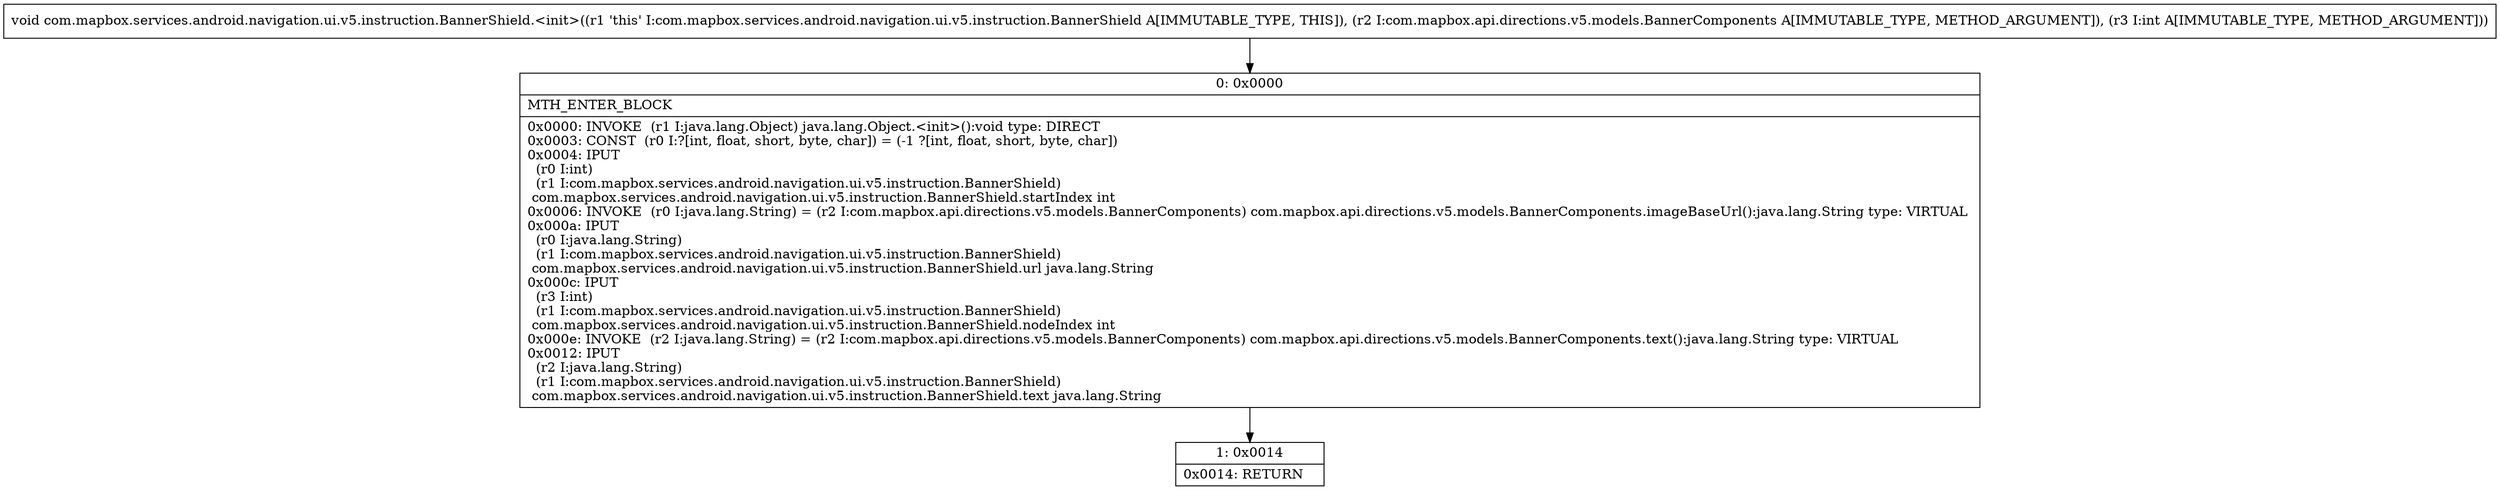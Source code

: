 digraph "CFG forcom.mapbox.services.android.navigation.ui.v5.instruction.BannerShield.\<init\>(Lcom\/mapbox\/api\/directions\/v5\/models\/BannerComponents;I)V" {
Node_0 [shape=record,label="{0\:\ 0x0000|MTH_ENTER_BLOCK\l|0x0000: INVOKE  (r1 I:java.lang.Object) java.lang.Object.\<init\>():void type: DIRECT \l0x0003: CONST  (r0 I:?[int, float, short, byte, char]) = (\-1 ?[int, float, short, byte, char]) \l0x0004: IPUT  \l  (r0 I:int)\l  (r1 I:com.mapbox.services.android.navigation.ui.v5.instruction.BannerShield)\l com.mapbox.services.android.navigation.ui.v5.instruction.BannerShield.startIndex int \l0x0006: INVOKE  (r0 I:java.lang.String) = (r2 I:com.mapbox.api.directions.v5.models.BannerComponents) com.mapbox.api.directions.v5.models.BannerComponents.imageBaseUrl():java.lang.String type: VIRTUAL \l0x000a: IPUT  \l  (r0 I:java.lang.String)\l  (r1 I:com.mapbox.services.android.navigation.ui.v5.instruction.BannerShield)\l com.mapbox.services.android.navigation.ui.v5.instruction.BannerShield.url java.lang.String \l0x000c: IPUT  \l  (r3 I:int)\l  (r1 I:com.mapbox.services.android.navigation.ui.v5.instruction.BannerShield)\l com.mapbox.services.android.navigation.ui.v5.instruction.BannerShield.nodeIndex int \l0x000e: INVOKE  (r2 I:java.lang.String) = (r2 I:com.mapbox.api.directions.v5.models.BannerComponents) com.mapbox.api.directions.v5.models.BannerComponents.text():java.lang.String type: VIRTUAL \l0x0012: IPUT  \l  (r2 I:java.lang.String)\l  (r1 I:com.mapbox.services.android.navigation.ui.v5.instruction.BannerShield)\l com.mapbox.services.android.navigation.ui.v5.instruction.BannerShield.text java.lang.String \l}"];
Node_1 [shape=record,label="{1\:\ 0x0014|0x0014: RETURN   \l}"];
MethodNode[shape=record,label="{void com.mapbox.services.android.navigation.ui.v5.instruction.BannerShield.\<init\>((r1 'this' I:com.mapbox.services.android.navigation.ui.v5.instruction.BannerShield A[IMMUTABLE_TYPE, THIS]), (r2 I:com.mapbox.api.directions.v5.models.BannerComponents A[IMMUTABLE_TYPE, METHOD_ARGUMENT]), (r3 I:int A[IMMUTABLE_TYPE, METHOD_ARGUMENT])) }"];
MethodNode -> Node_0;
Node_0 -> Node_1;
}

